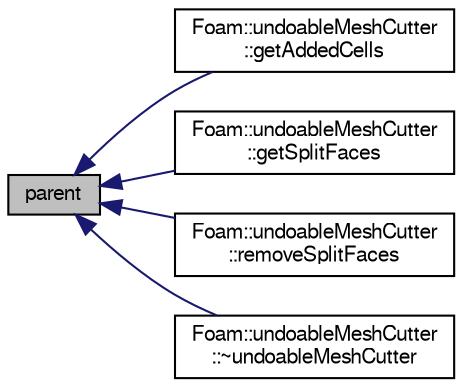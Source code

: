 digraph "parent"
{
  bgcolor="transparent";
  edge [fontname="FreeSans",fontsize="10",labelfontname="FreeSans",labelfontsize="10"];
  node [fontname="FreeSans",fontsize="10",shape=record];
  rankdir="LR";
  Node1 [label="parent",height=0.2,width=0.4,color="black", fillcolor="grey75", style="filled" fontcolor="black"];
  Node1 -> Node2 [dir="back",color="midnightblue",fontsize="10",style="solid",fontname="FreeSans"];
  Node2 [label="Foam::undoableMeshCutter\l::getAddedCells",height=0.2,width=0.4,color="black",URL="$a02663.html#a40cab529f2be9a13c3a42e58c934a750",tooltip="Like getSplitFaces but returns map from original to added cell. "];
  Node1 -> Node3 [dir="back",color="midnightblue",fontsize="10",style="solid",fontname="FreeSans"];
  Node3 [label="Foam::undoableMeshCutter\l::getSplitFaces",height=0.2,width=0.4,color="black",URL="$a02663.html#a45f35918f08160cc9efbc41ce16e8fc1",tooltip="Calculate split faces from current liveCells. Only. "];
  Node1 -> Node4 [dir="back",color="midnightblue",fontsize="10",style="solid",fontname="FreeSans"];
  Node4 [label="Foam::undoableMeshCutter\l::removeSplitFaces",height=0.2,width=0.4,color="black",URL="$a02663.html#afded860e134d9338c8bf9641a8c5e3c2",tooltip="Remove some refinement. Needs to be supplied subset of. "];
  Node1 -> Node5 [dir="back",color="midnightblue",fontsize="10",style="solid",fontname="FreeSans"];
  Node5 [label="Foam::undoableMeshCutter\l::~undoableMeshCutter",height=0.2,width=0.4,color="black",URL="$a02663.html#a86e36f80426fa758376ea57884f500fb",tooltip="Destructor. "];
}
